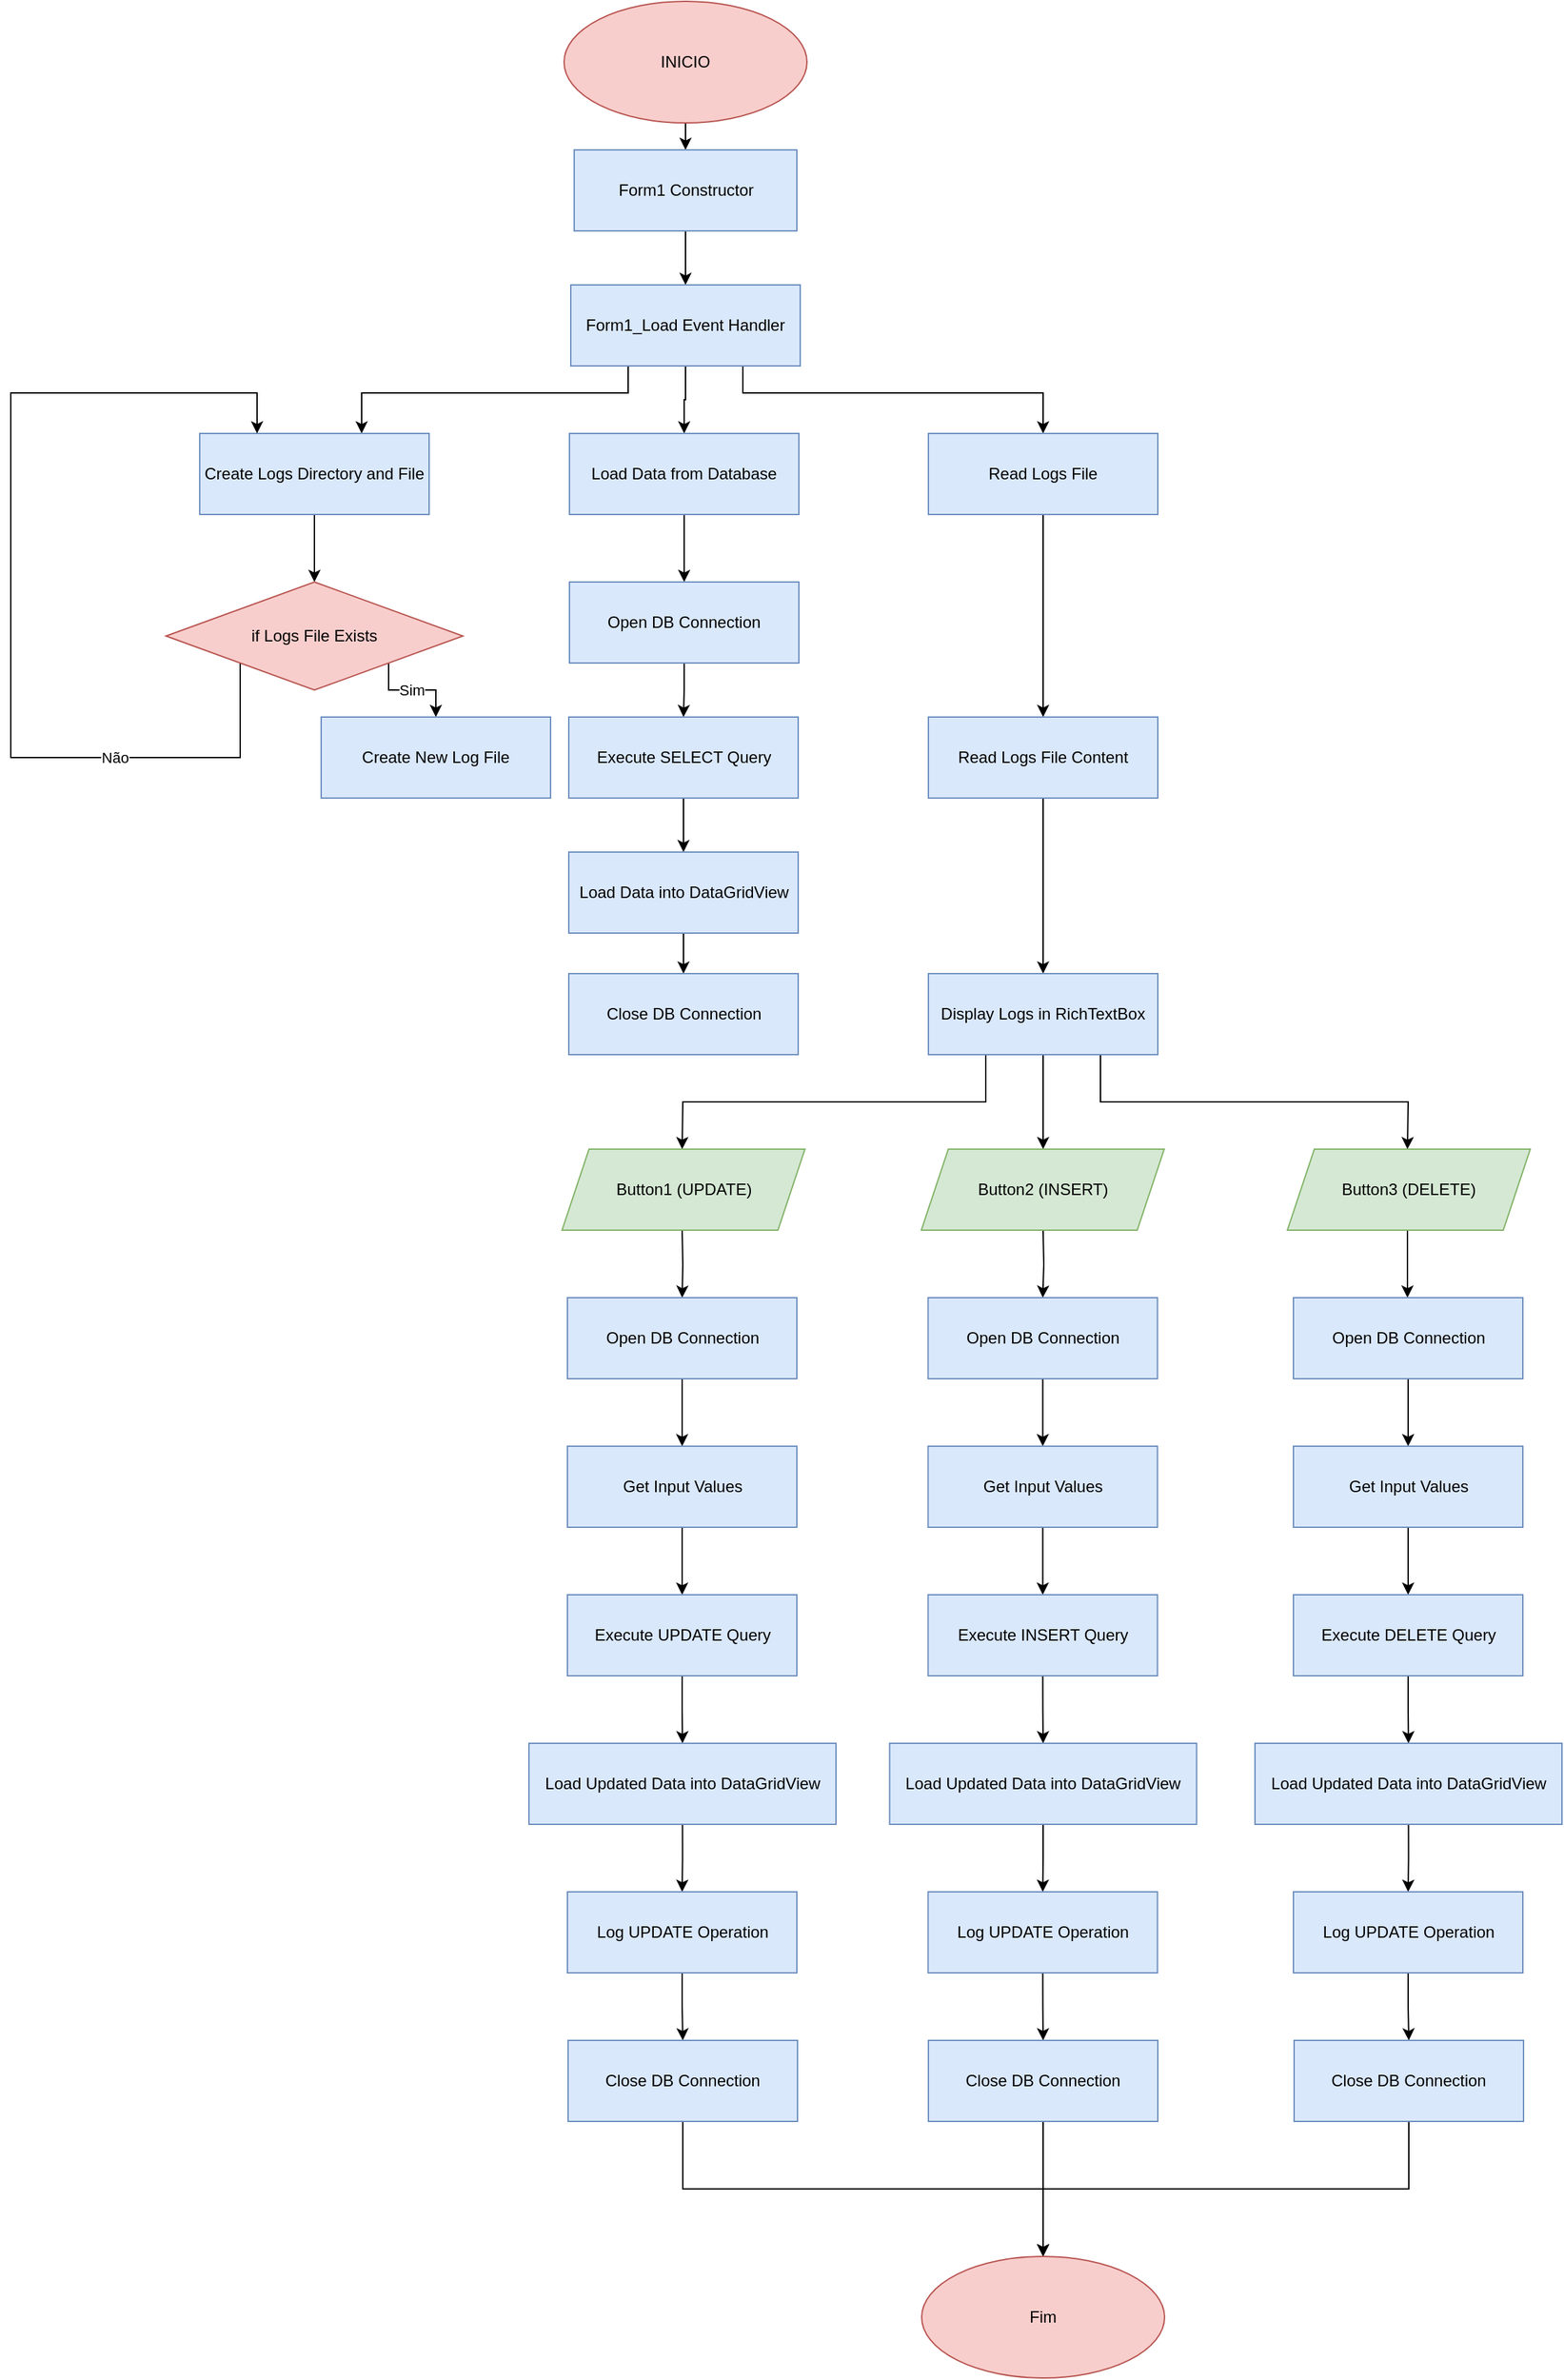 <mxfile version="24.4.4" type="device">
  <diagram name="Página-1" id="ZApUzqf8jSkPj4F7qpwR">
    <mxGraphModel dx="4700" dy="2257" grid="1" gridSize="10" guides="1" tooltips="1" connect="1" arrows="1" fold="1" page="0" pageScale="1" pageWidth="827" pageHeight="1169" math="0" shadow="0">
      <root>
        <mxCell id="0" />
        <mxCell id="1" parent="0" />
        <mxCell id="VTEPdqiXD7RpA5JGVj0d-16" style="edgeStyle=orthogonalEdgeStyle;rounded=0;orthogonalLoop=1;jettySize=auto;html=1;exitX=0.5;exitY=1;exitDx=0;exitDy=0;entryX=0.5;entryY=0;entryDx=0;entryDy=0;" edge="1" parent="1" target="VTEPdqiXD7RpA5JGVj0d-2">
          <mxGeometry relative="1" as="geometry">
            <mxPoint x="-320" y="-250" as="sourcePoint" />
          </mxGeometry>
        </mxCell>
        <mxCell id="VTEPdqiXD7RpA5JGVj0d-17" style="edgeStyle=orthogonalEdgeStyle;rounded=0;orthogonalLoop=1;jettySize=auto;html=1;exitX=0.5;exitY=1;exitDx=0;exitDy=0;entryX=0.5;entryY=0;entryDx=0;entryDy=0;" edge="1" parent="1" source="VTEPdqiXD7RpA5JGVj0d-2" target="VTEPdqiXD7RpA5JGVj0d-3">
          <mxGeometry relative="1" as="geometry" />
        </mxCell>
        <mxCell id="VTEPdqiXD7RpA5JGVj0d-2" value="Form1 Constructor" style="rounded=0;whiteSpace=wrap;html=1;fillColor=#dae8fc;strokeColor=#6c8ebf;" vertex="1" parent="1">
          <mxGeometry x="-402.5" y="-230" width="165" height="60" as="geometry" />
        </mxCell>
        <mxCell id="VTEPdqiXD7RpA5JGVj0d-18" style="edgeStyle=orthogonalEdgeStyle;rounded=0;orthogonalLoop=1;jettySize=auto;html=1;exitX=0.5;exitY=1;exitDx=0;exitDy=0;entryX=0.5;entryY=0;entryDx=0;entryDy=0;" edge="1" parent="1" source="VTEPdqiXD7RpA5JGVj0d-3" target="VTEPdqiXD7RpA5JGVj0d-5">
          <mxGeometry relative="1" as="geometry" />
        </mxCell>
        <mxCell id="VTEPdqiXD7RpA5JGVj0d-19" style="edgeStyle=orthogonalEdgeStyle;rounded=0;orthogonalLoop=1;jettySize=auto;html=1;exitX=0.25;exitY=1;exitDx=0;exitDy=0;" edge="1" parent="1" source="VTEPdqiXD7RpA5JGVj0d-3" target="VTEPdqiXD7RpA5JGVj0d-4">
          <mxGeometry relative="1" as="geometry">
            <Array as="points">
              <mxPoint x="-362" y="-50" />
              <mxPoint x="-560" y="-50" />
            </Array>
          </mxGeometry>
        </mxCell>
        <mxCell id="VTEPdqiXD7RpA5JGVj0d-20" style="edgeStyle=orthogonalEdgeStyle;rounded=0;orthogonalLoop=1;jettySize=auto;html=1;exitX=0.75;exitY=1;exitDx=0;exitDy=0;" edge="1" parent="1" source="VTEPdqiXD7RpA5JGVj0d-3" target="VTEPdqiXD7RpA5JGVj0d-6">
          <mxGeometry relative="1" as="geometry">
            <Array as="points">
              <mxPoint x="-277" y="-50" />
              <mxPoint x="-55" y="-50" />
            </Array>
          </mxGeometry>
        </mxCell>
        <mxCell id="VTEPdqiXD7RpA5JGVj0d-3" value="Form1_Load Event Handler" style="rounded=0;whiteSpace=wrap;html=1;fillColor=#dae8fc;strokeColor=#6c8ebf;" vertex="1" parent="1">
          <mxGeometry x="-405" y="-130" width="170" height="60" as="geometry" />
        </mxCell>
        <mxCell id="VTEPdqiXD7RpA5JGVj0d-21" style="edgeStyle=orthogonalEdgeStyle;rounded=0;orthogonalLoop=1;jettySize=auto;html=1;exitX=0.5;exitY=1;exitDx=0;exitDy=0;entryX=0.5;entryY=0;entryDx=0;entryDy=0;" edge="1" parent="1" source="VTEPdqiXD7RpA5JGVj0d-4">
          <mxGeometry relative="1" as="geometry">
            <mxPoint x="-595" y="90" as="targetPoint" />
          </mxGeometry>
        </mxCell>
        <mxCell id="VTEPdqiXD7RpA5JGVj0d-4" value="Create Logs Directory and File" style="rounded=0;whiteSpace=wrap;html=1;fillColor=#dae8fc;strokeColor=#6c8ebf;" vertex="1" parent="1">
          <mxGeometry x="-680" y="-20" width="170" height="60" as="geometry" />
        </mxCell>
        <mxCell id="VTEPdqiXD7RpA5JGVj0d-26" style="edgeStyle=orthogonalEdgeStyle;rounded=0;orthogonalLoop=1;jettySize=auto;html=1;exitX=0.5;exitY=1;exitDx=0;exitDy=0;entryX=0.5;entryY=0;entryDx=0;entryDy=0;" edge="1" parent="1" source="VTEPdqiXD7RpA5JGVj0d-5" target="VTEPdqiXD7RpA5JGVj0d-10">
          <mxGeometry relative="1" as="geometry" />
        </mxCell>
        <mxCell id="VTEPdqiXD7RpA5JGVj0d-5" value="Load Data from Database" style="rounded=0;whiteSpace=wrap;html=1;fillColor=#dae8fc;strokeColor=#6c8ebf;" vertex="1" parent="1">
          <mxGeometry x="-406" y="-20" width="170" height="60" as="geometry" />
        </mxCell>
        <mxCell id="VTEPdqiXD7RpA5JGVj0d-33" style="edgeStyle=orthogonalEdgeStyle;rounded=0;orthogonalLoop=1;jettySize=auto;html=1;exitX=0.5;exitY=1;exitDx=0;exitDy=0;" edge="1" parent="1" source="VTEPdqiXD7RpA5JGVj0d-6" target="VTEPdqiXD7RpA5JGVj0d-31">
          <mxGeometry relative="1" as="geometry" />
        </mxCell>
        <mxCell id="VTEPdqiXD7RpA5JGVj0d-6" value="Read Logs File" style="rounded=0;whiteSpace=wrap;html=1;fillColor=#dae8fc;strokeColor=#6c8ebf;" vertex="1" parent="1">
          <mxGeometry x="-140" y="-20" width="170" height="60" as="geometry" />
        </mxCell>
        <mxCell id="VTEPdqiXD7RpA5JGVj0d-24" style="edgeStyle=orthogonalEdgeStyle;rounded=0;orthogonalLoop=1;jettySize=auto;html=1;exitX=1;exitY=1;exitDx=0;exitDy=0;entryX=0.5;entryY=0;entryDx=0;entryDy=0;" edge="1" parent="1" source="VTEPdqiXD7RpA5JGVj0d-87" target="VTEPdqiXD7RpA5JGVj0d-9">
          <mxGeometry relative="1" as="geometry">
            <mxPoint x="-552.5" y="150" as="sourcePoint" />
            <Array as="points">
              <mxPoint x="-540" y="170" />
              <mxPoint x="-505" y="170" />
            </Array>
          </mxGeometry>
        </mxCell>
        <mxCell id="VTEPdqiXD7RpA5JGVj0d-89" value="Sim" style="edgeLabel;html=1;align=center;verticalAlign=middle;resizable=0;points=[];" vertex="1" connectable="0" parent="VTEPdqiXD7RpA5JGVj0d-24">
          <mxGeometry x="-0.019" relative="1" as="geometry">
            <mxPoint as="offset" />
          </mxGeometry>
        </mxCell>
        <mxCell id="VTEPdqiXD7RpA5JGVj0d-30" style="edgeStyle=orthogonalEdgeStyle;rounded=0;orthogonalLoop=1;jettySize=auto;html=1;exitX=0;exitY=1;exitDx=0;exitDy=0;entryX=0.25;entryY=0;entryDx=0;entryDy=0;" edge="1" parent="1" source="VTEPdqiXD7RpA5JGVj0d-87" target="VTEPdqiXD7RpA5JGVj0d-4">
          <mxGeometry relative="1" as="geometry">
            <mxPoint x="-705" y="250.0" as="sourcePoint" />
            <Array as="points">
              <mxPoint x="-650" y="220" />
              <mxPoint x="-820" y="220" />
              <mxPoint x="-820" y="-50" />
              <mxPoint x="-637" y="-50" />
            </Array>
          </mxGeometry>
        </mxCell>
        <mxCell id="VTEPdqiXD7RpA5JGVj0d-90" value="Não" style="edgeLabel;html=1;align=center;verticalAlign=middle;resizable=0;points=[];" vertex="1" connectable="0" parent="VTEPdqiXD7RpA5JGVj0d-30">
          <mxGeometry x="-0.547" relative="1" as="geometry">
            <mxPoint as="offset" />
          </mxGeometry>
        </mxCell>
        <mxCell id="VTEPdqiXD7RpA5JGVj0d-9" value="Create New Log File" style="rounded=0;whiteSpace=wrap;html=1;fillColor=#dae8fc;strokeColor=#6c8ebf;" vertex="1" parent="1">
          <mxGeometry x="-590" y="190" width="170" height="60" as="geometry" />
        </mxCell>
        <mxCell id="VTEPdqiXD7RpA5JGVj0d-27" style="edgeStyle=orthogonalEdgeStyle;rounded=0;orthogonalLoop=1;jettySize=auto;html=1;exitX=0.5;exitY=1;exitDx=0;exitDy=0;entryX=0.5;entryY=0;entryDx=0;entryDy=0;" edge="1" parent="1" source="VTEPdqiXD7RpA5JGVj0d-10" target="VTEPdqiXD7RpA5JGVj0d-13">
          <mxGeometry relative="1" as="geometry" />
        </mxCell>
        <mxCell id="VTEPdqiXD7RpA5JGVj0d-10" value="Open DB Connection" style="rounded=0;whiteSpace=wrap;html=1;fillColor=#dae8fc;strokeColor=#6c8ebf;" vertex="1" parent="1">
          <mxGeometry x="-406" y="90" width="170" height="60" as="geometry" />
        </mxCell>
        <mxCell id="VTEPdqiXD7RpA5JGVj0d-28" style="edgeStyle=orthogonalEdgeStyle;rounded=0;orthogonalLoop=1;jettySize=auto;html=1;exitX=0.5;exitY=1;exitDx=0;exitDy=0;entryX=0.5;entryY=0;entryDx=0;entryDy=0;" edge="1" parent="1" source="VTEPdqiXD7RpA5JGVj0d-13" target="VTEPdqiXD7RpA5JGVj0d-14">
          <mxGeometry relative="1" as="geometry" />
        </mxCell>
        <mxCell id="VTEPdqiXD7RpA5JGVj0d-13" value="Execute SELECT Query" style="rounded=0;whiteSpace=wrap;html=1;fillColor=#dae8fc;strokeColor=#6c8ebf;" vertex="1" parent="1">
          <mxGeometry x="-406.5" y="190" width="170" height="60" as="geometry" />
        </mxCell>
        <mxCell id="VTEPdqiXD7RpA5JGVj0d-29" style="edgeStyle=orthogonalEdgeStyle;rounded=0;orthogonalLoop=1;jettySize=auto;html=1;exitX=0.5;exitY=1;exitDx=0;exitDy=0;entryX=0.5;entryY=0;entryDx=0;entryDy=0;" edge="1" parent="1" source="VTEPdqiXD7RpA5JGVj0d-14" target="VTEPdqiXD7RpA5JGVj0d-15">
          <mxGeometry relative="1" as="geometry" />
        </mxCell>
        <mxCell id="VTEPdqiXD7RpA5JGVj0d-14" value="Load Data into DataGridView" style="rounded=0;whiteSpace=wrap;html=1;fillColor=#dae8fc;strokeColor=#6c8ebf;" vertex="1" parent="1">
          <mxGeometry x="-406.5" y="290" width="170" height="60" as="geometry" />
        </mxCell>
        <mxCell id="VTEPdqiXD7RpA5JGVj0d-15" value="Close DB Connection" style="rounded=0;whiteSpace=wrap;html=1;fillColor=#dae8fc;strokeColor=#6c8ebf;" vertex="1" parent="1">
          <mxGeometry x="-406.5" y="380" width="170" height="60" as="geometry" />
        </mxCell>
        <mxCell id="VTEPdqiXD7RpA5JGVj0d-34" style="edgeStyle=orthogonalEdgeStyle;rounded=0;orthogonalLoop=1;jettySize=auto;html=1;exitX=0.5;exitY=1;exitDx=0;exitDy=0;entryX=0.5;entryY=0;entryDx=0;entryDy=0;" edge="1" parent="1" source="VTEPdqiXD7RpA5JGVj0d-31" target="VTEPdqiXD7RpA5JGVj0d-32">
          <mxGeometry relative="1" as="geometry" />
        </mxCell>
        <mxCell id="VTEPdqiXD7RpA5JGVj0d-31" value="Read Logs File Content" style="rounded=0;whiteSpace=wrap;html=1;fillColor=#dae8fc;strokeColor=#6c8ebf;" vertex="1" parent="1">
          <mxGeometry x="-140" y="190" width="170" height="60" as="geometry" />
        </mxCell>
        <mxCell id="VTEPdqiXD7RpA5JGVj0d-38" style="edgeStyle=orthogonalEdgeStyle;rounded=0;orthogonalLoop=1;jettySize=auto;html=1;exitX=0.25;exitY=1;exitDx=0;exitDy=0;entryX=0.5;entryY=0;entryDx=0;entryDy=0;" edge="1" parent="1" source="VTEPdqiXD7RpA5JGVj0d-32">
          <mxGeometry relative="1" as="geometry">
            <mxPoint x="-322.5" y="510" as="targetPoint" />
          </mxGeometry>
        </mxCell>
        <mxCell id="VTEPdqiXD7RpA5JGVj0d-39" style="edgeStyle=orthogonalEdgeStyle;rounded=0;orthogonalLoop=1;jettySize=auto;html=1;exitX=0.5;exitY=1;exitDx=0;exitDy=0;entryX=0.5;entryY=0;entryDx=0;entryDy=0;" edge="1" parent="1" source="VTEPdqiXD7RpA5JGVj0d-32">
          <mxGeometry relative="1" as="geometry">
            <mxPoint x="-55" y="510" as="targetPoint" />
          </mxGeometry>
        </mxCell>
        <mxCell id="VTEPdqiXD7RpA5JGVj0d-40" style="edgeStyle=orthogonalEdgeStyle;rounded=0;orthogonalLoop=1;jettySize=auto;html=1;exitX=0.75;exitY=1;exitDx=0;exitDy=0;entryX=0.5;entryY=0;entryDx=0;entryDy=0;" edge="1" parent="1" source="VTEPdqiXD7RpA5JGVj0d-32">
          <mxGeometry relative="1" as="geometry">
            <mxPoint x="215" y="510" as="targetPoint" />
          </mxGeometry>
        </mxCell>
        <mxCell id="VTEPdqiXD7RpA5JGVj0d-32" value="Display Logs in RichTextBox" style="rounded=0;whiteSpace=wrap;html=1;fillColor=#dae8fc;strokeColor=#6c8ebf;" vertex="1" parent="1">
          <mxGeometry x="-140" y="380" width="170" height="60" as="geometry" />
        </mxCell>
        <mxCell id="VTEPdqiXD7RpA5JGVj0d-59" style="edgeStyle=orthogonalEdgeStyle;rounded=0;orthogonalLoop=1;jettySize=auto;html=1;exitX=0.5;exitY=1;exitDx=0;exitDy=0;entryX=0.5;entryY=0;entryDx=0;entryDy=0;" edge="1" parent="1" target="VTEPdqiXD7RpA5JGVj0d-41">
          <mxGeometry relative="1" as="geometry">
            <mxPoint x="-322.5" y="570" as="sourcePoint" />
          </mxGeometry>
        </mxCell>
        <mxCell id="VTEPdqiXD7RpA5JGVj0d-60" style="edgeStyle=orthogonalEdgeStyle;rounded=0;orthogonalLoop=1;jettySize=auto;html=1;exitX=0.5;exitY=1;exitDx=0;exitDy=0;entryX=0.5;entryY=0;entryDx=0;entryDy=0;" edge="1" parent="1" target="VTEPdqiXD7RpA5JGVj0d-47">
          <mxGeometry relative="1" as="geometry">
            <mxPoint x="-55" y="570" as="sourcePoint" />
          </mxGeometry>
        </mxCell>
        <mxCell id="VTEPdqiXD7RpA5JGVj0d-61" style="edgeStyle=orthogonalEdgeStyle;rounded=0;orthogonalLoop=1;jettySize=auto;html=1;exitX=0.5;exitY=1;exitDx=0;exitDy=0;" edge="1" parent="1" target="VTEPdqiXD7RpA5JGVj0d-53">
          <mxGeometry relative="1" as="geometry">
            <mxPoint x="215" y="570" as="sourcePoint" />
          </mxGeometry>
        </mxCell>
        <mxCell id="VTEPdqiXD7RpA5JGVj0d-62" style="edgeStyle=orthogonalEdgeStyle;rounded=0;orthogonalLoop=1;jettySize=auto;html=1;exitX=0.5;exitY=1;exitDx=0;exitDy=0;entryX=0.5;entryY=0;entryDx=0;entryDy=0;" edge="1" parent="1" source="VTEPdqiXD7RpA5JGVj0d-41" target="VTEPdqiXD7RpA5JGVj0d-42">
          <mxGeometry relative="1" as="geometry" />
        </mxCell>
        <mxCell id="VTEPdqiXD7RpA5JGVj0d-41" value="Open DB Connection" style="rounded=0;whiteSpace=wrap;html=1;fillColor=#dae8fc;strokeColor=#6c8ebf;" vertex="1" parent="1">
          <mxGeometry x="-407.5" y="620" width="170" height="60" as="geometry" />
        </mxCell>
        <mxCell id="VTEPdqiXD7RpA5JGVj0d-63" style="edgeStyle=orthogonalEdgeStyle;rounded=0;orthogonalLoop=1;jettySize=auto;html=1;exitX=0.5;exitY=1;exitDx=0;exitDy=0;entryX=0.5;entryY=0;entryDx=0;entryDy=0;" edge="1" parent="1" source="VTEPdqiXD7RpA5JGVj0d-42" target="VTEPdqiXD7RpA5JGVj0d-43">
          <mxGeometry relative="1" as="geometry" />
        </mxCell>
        <mxCell id="VTEPdqiXD7RpA5JGVj0d-42" value="Get Input Values" style="rounded=0;whiteSpace=wrap;html=1;fillColor=#dae8fc;strokeColor=#6c8ebf;" vertex="1" parent="1">
          <mxGeometry x="-407.5" y="730" width="170" height="60" as="geometry" />
        </mxCell>
        <mxCell id="VTEPdqiXD7RpA5JGVj0d-64" style="edgeStyle=orthogonalEdgeStyle;rounded=0;orthogonalLoop=1;jettySize=auto;html=1;exitX=0.5;exitY=1;exitDx=0;exitDy=0;entryX=0.5;entryY=0;entryDx=0;entryDy=0;" edge="1" parent="1" source="VTEPdqiXD7RpA5JGVj0d-43" target="VTEPdqiXD7RpA5JGVj0d-44">
          <mxGeometry relative="1" as="geometry" />
        </mxCell>
        <mxCell id="VTEPdqiXD7RpA5JGVj0d-43" value="Execute UPDATE Query" style="rounded=0;whiteSpace=wrap;html=1;fillColor=#dae8fc;strokeColor=#6c8ebf;" vertex="1" parent="1">
          <mxGeometry x="-407.5" y="840" width="170" height="60" as="geometry" />
        </mxCell>
        <mxCell id="VTEPdqiXD7RpA5JGVj0d-65" style="edgeStyle=orthogonalEdgeStyle;rounded=0;orthogonalLoop=1;jettySize=auto;html=1;exitX=0.5;exitY=1;exitDx=0;exitDy=0;entryX=0.5;entryY=0;entryDx=0;entryDy=0;" edge="1" parent="1" source="VTEPdqiXD7RpA5JGVj0d-44" target="VTEPdqiXD7RpA5JGVj0d-45">
          <mxGeometry relative="1" as="geometry" />
        </mxCell>
        <mxCell id="VTEPdqiXD7RpA5JGVj0d-44" value="Load Updated Data into DataGridView" style="rounded=0;whiteSpace=wrap;html=1;fillColor=#dae8fc;strokeColor=#6c8ebf;" vertex="1" parent="1">
          <mxGeometry x="-436" y="950" width="227.5" height="60" as="geometry" />
        </mxCell>
        <mxCell id="VTEPdqiXD7RpA5JGVj0d-66" style="edgeStyle=orthogonalEdgeStyle;rounded=0;orthogonalLoop=1;jettySize=auto;html=1;exitX=0.5;exitY=1;exitDx=0;exitDy=0;entryX=0.5;entryY=0;entryDx=0;entryDy=0;" edge="1" parent="1" source="VTEPdqiXD7RpA5JGVj0d-45" target="VTEPdqiXD7RpA5JGVj0d-46">
          <mxGeometry relative="1" as="geometry" />
        </mxCell>
        <mxCell id="VTEPdqiXD7RpA5JGVj0d-45" value="Log UPDATE Operation" style="rounded=0;whiteSpace=wrap;html=1;fillColor=#dae8fc;strokeColor=#6c8ebf;" vertex="1" parent="1">
          <mxGeometry x="-407.5" y="1060" width="170" height="60" as="geometry" />
        </mxCell>
        <mxCell id="VTEPdqiXD7RpA5JGVj0d-79" style="edgeStyle=orthogonalEdgeStyle;rounded=0;orthogonalLoop=1;jettySize=auto;html=1;exitX=0.5;exitY=1;exitDx=0;exitDy=0;entryX=0.5;entryY=0;entryDx=0;entryDy=0;" edge="1" parent="1" source="VTEPdqiXD7RpA5JGVj0d-46" target="VTEPdqiXD7RpA5JGVj0d-77">
          <mxGeometry relative="1" as="geometry" />
        </mxCell>
        <mxCell id="VTEPdqiXD7RpA5JGVj0d-46" value="Close DB Connection" style="rounded=0;whiteSpace=wrap;html=1;fillColor=#dae8fc;strokeColor=#6c8ebf;" vertex="1" parent="1">
          <mxGeometry x="-407" y="1170" width="170" height="60" as="geometry" />
        </mxCell>
        <mxCell id="VTEPdqiXD7RpA5JGVj0d-67" style="edgeStyle=orthogonalEdgeStyle;rounded=0;orthogonalLoop=1;jettySize=auto;html=1;exitX=0.5;exitY=1;exitDx=0;exitDy=0;entryX=0.5;entryY=0;entryDx=0;entryDy=0;" edge="1" parent="1" source="VTEPdqiXD7RpA5JGVj0d-47" target="VTEPdqiXD7RpA5JGVj0d-48">
          <mxGeometry relative="1" as="geometry" />
        </mxCell>
        <mxCell id="VTEPdqiXD7RpA5JGVj0d-47" value="Open DB Connection" style="rounded=0;whiteSpace=wrap;html=1;fillColor=#dae8fc;strokeColor=#6c8ebf;" vertex="1" parent="1">
          <mxGeometry x="-140.25" y="620" width="170" height="60" as="geometry" />
        </mxCell>
        <mxCell id="VTEPdqiXD7RpA5JGVj0d-70" style="edgeStyle=orthogonalEdgeStyle;rounded=0;orthogonalLoop=1;jettySize=auto;html=1;exitX=0.5;exitY=1;exitDx=0;exitDy=0;entryX=0.5;entryY=0;entryDx=0;entryDy=0;" edge="1" parent="1" source="VTEPdqiXD7RpA5JGVj0d-48" target="VTEPdqiXD7RpA5JGVj0d-49">
          <mxGeometry relative="1" as="geometry" />
        </mxCell>
        <mxCell id="VTEPdqiXD7RpA5JGVj0d-48" value="Get Input Values" style="rounded=0;whiteSpace=wrap;html=1;fillColor=#dae8fc;strokeColor=#6c8ebf;" vertex="1" parent="1">
          <mxGeometry x="-140.25" y="730" width="170" height="60" as="geometry" />
        </mxCell>
        <mxCell id="VTEPdqiXD7RpA5JGVj0d-71" style="edgeStyle=orthogonalEdgeStyle;rounded=0;orthogonalLoop=1;jettySize=auto;html=1;exitX=0.5;exitY=1;exitDx=0;exitDy=0;entryX=0.5;entryY=0;entryDx=0;entryDy=0;" edge="1" parent="1" source="VTEPdqiXD7RpA5JGVj0d-49" target="VTEPdqiXD7RpA5JGVj0d-50">
          <mxGeometry relative="1" as="geometry" />
        </mxCell>
        <mxCell id="VTEPdqiXD7RpA5JGVj0d-49" value="Execute INSERT Query" style="rounded=0;whiteSpace=wrap;html=1;fillColor=#dae8fc;strokeColor=#6c8ebf;" vertex="1" parent="1">
          <mxGeometry x="-140.25" y="840" width="170" height="60" as="geometry" />
        </mxCell>
        <mxCell id="VTEPdqiXD7RpA5JGVj0d-74" style="edgeStyle=orthogonalEdgeStyle;rounded=0;orthogonalLoop=1;jettySize=auto;html=1;exitX=0.5;exitY=1;exitDx=0;exitDy=0;entryX=0.5;entryY=0;entryDx=0;entryDy=0;" edge="1" parent="1" source="VTEPdqiXD7RpA5JGVj0d-50" target="VTEPdqiXD7RpA5JGVj0d-51">
          <mxGeometry relative="1" as="geometry" />
        </mxCell>
        <mxCell id="VTEPdqiXD7RpA5JGVj0d-50" value="Load Updated Data into DataGridView" style="rounded=0;whiteSpace=wrap;html=1;fillColor=#dae8fc;strokeColor=#6c8ebf;" vertex="1" parent="1">
          <mxGeometry x="-168.75" y="950" width="227.5" height="60" as="geometry" />
        </mxCell>
        <mxCell id="VTEPdqiXD7RpA5JGVj0d-75" style="edgeStyle=orthogonalEdgeStyle;rounded=0;orthogonalLoop=1;jettySize=auto;html=1;exitX=0.5;exitY=1;exitDx=0;exitDy=0;entryX=0.5;entryY=0;entryDx=0;entryDy=0;" edge="1" parent="1" source="VTEPdqiXD7RpA5JGVj0d-51" target="VTEPdqiXD7RpA5JGVj0d-52">
          <mxGeometry relative="1" as="geometry" />
        </mxCell>
        <mxCell id="VTEPdqiXD7RpA5JGVj0d-51" value="Log UPDATE Operation" style="rounded=0;whiteSpace=wrap;html=1;fillColor=#dae8fc;strokeColor=#6c8ebf;" vertex="1" parent="1">
          <mxGeometry x="-140.25" y="1060" width="170" height="60" as="geometry" />
        </mxCell>
        <mxCell id="VTEPdqiXD7RpA5JGVj0d-80" style="edgeStyle=orthogonalEdgeStyle;rounded=0;orthogonalLoop=1;jettySize=auto;html=1;exitX=0.5;exitY=1;exitDx=0;exitDy=0;" edge="1" parent="1" source="VTEPdqiXD7RpA5JGVj0d-52">
          <mxGeometry relative="1" as="geometry">
            <mxPoint x="-55" y="1330" as="targetPoint" />
          </mxGeometry>
        </mxCell>
        <mxCell id="VTEPdqiXD7RpA5JGVj0d-52" value="Close DB Connection" style="rounded=0;whiteSpace=wrap;html=1;fillColor=#dae8fc;strokeColor=#6c8ebf;" vertex="1" parent="1">
          <mxGeometry x="-140" y="1170" width="170" height="60" as="geometry" />
        </mxCell>
        <mxCell id="VTEPdqiXD7RpA5JGVj0d-68" style="edgeStyle=orthogonalEdgeStyle;rounded=0;orthogonalLoop=1;jettySize=auto;html=1;exitX=0.5;exitY=1;exitDx=0;exitDy=0;entryX=0.5;entryY=0;entryDx=0;entryDy=0;" edge="1" parent="1" source="VTEPdqiXD7RpA5JGVj0d-53" target="VTEPdqiXD7RpA5JGVj0d-54">
          <mxGeometry relative="1" as="geometry" />
        </mxCell>
        <mxCell id="VTEPdqiXD7RpA5JGVj0d-53" value="Open DB Connection" style="rounded=0;whiteSpace=wrap;html=1;fillColor=#dae8fc;strokeColor=#6c8ebf;" vertex="1" parent="1">
          <mxGeometry x="130.5" y="620" width="170" height="60" as="geometry" />
        </mxCell>
        <mxCell id="VTEPdqiXD7RpA5JGVj0d-69" style="edgeStyle=orthogonalEdgeStyle;rounded=0;orthogonalLoop=1;jettySize=auto;html=1;exitX=0.5;exitY=1;exitDx=0;exitDy=0;entryX=0.5;entryY=0;entryDx=0;entryDy=0;" edge="1" parent="1" source="VTEPdqiXD7RpA5JGVj0d-54" target="VTEPdqiXD7RpA5JGVj0d-55">
          <mxGeometry relative="1" as="geometry" />
        </mxCell>
        <mxCell id="VTEPdqiXD7RpA5JGVj0d-54" value="Get Input Values" style="rounded=0;whiteSpace=wrap;html=1;fillColor=#dae8fc;strokeColor=#6c8ebf;" vertex="1" parent="1">
          <mxGeometry x="130.5" y="730" width="170" height="60" as="geometry" />
        </mxCell>
        <mxCell id="VTEPdqiXD7RpA5JGVj0d-72" style="edgeStyle=orthogonalEdgeStyle;rounded=0;orthogonalLoop=1;jettySize=auto;html=1;exitX=0.5;exitY=1;exitDx=0;exitDy=0;" edge="1" parent="1" source="VTEPdqiXD7RpA5JGVj0d-55" target="VTEPdqiXD7RpA5JGVj0d-56">
          <mxGeometry relative="1" as="geometry" />
        </mxCell>
        <mxCell id="VTEPdqiXD7RpA5JGVj0d-55" value="Execute DELETE Query" style="rounded=0;whiteSpace=wrap;html=1;fillColor=#dae8fc;strokeColor=#6c8ebf;" vertex="1" parent="1">
          <mxGeometry x="130.5" y="840" width="170" height="60" as="geometry" />
        </mxCell>
        <mxCell id="VTEPdqiXD7RpA5JGVj0d-73" style="edgeStyle=orthogonalEdgeStyle;rounded=0;orthogonalLoop=1;jettySize=auto;html=1;exitX=0.5;exitY=1;exitDx=0;exitDy=0;entryX=0.5;entryY=0;entryDx=0;entryDy=0;" edge="1" parent="1" source="VTEPdqiXD7RpA5JGVj0d-56" target="VTEPdqiXD7RpA5JGVj0d-57">
          <mxGeometry relative="1" as="geometry" />
        </mxCell>
        <mxCell id="VTEPdqiXD7RpA5JGVj0d-56" value="Load Updated Data into DataGridView" style="rounded=0;whiteSpace=wrap;html=1;fillColor=#dae8fc;strokeColor=#6c8ebf;" vertex="1" parent="1">
          <mxGeometry x="102" y="950" width="227.5" height="60" as="geometry" />
        </mxCell>
        <mxCell id="VTEPdqiXD7RpA5JGVj0d-76" style="edgeStyle=orthogonalEdgeStyle;rounded=0;orthogonalLoop=1;jettySize=auto;html=1;exitX=0.5;exitY=1;exitDx=0;exitDy=0;entryX=0.5;entryY=0;entryDx=0;entryDy=0;" edge="1" parent="1" source="VTEPdqiXD7RpA5JGVj0d-57" target="VTEPdqiXD7RpA5JGVj0d-58">
          <mxGeometry relative="1" as="geometry" />
        </mxCell>
        <mxCell id="VTEPdqiXD7RpA5JGVj0d-57" value="Log UPDATE Operation" style="rounded=0;whiteSpace=wrap;html=1;fillColor=#dae8fc;strokeColor=#6c8ebf;" vertex="1" parent="1">
          <mxGeometry x="130.5" y="1060" width="170" height="60" as="geometry" />
        </mxCell>
        <mxCell id="VTEPdqiXD7RpA5JGVj0d-82" style="edgeStyle=orthogonalEdgeStyle;rounded=0;orthogonalLoop=1;jettySize=auto;html=1;exitX=0.5;exitY=1;exitDx=0;exitDy=0;entryX=0.5;entryY=0;entryDx=0;entryDy=0;" edge="1" parent="1" source="VTEPdqiXD7RpA5JGVj0d-58" target="VTEPdqiXD7RpA5JGVj0d-77">
          <mxGeometry relative="1" as="geometry" />
        </mxCell>
        <mxCell id="VTEPdqiXD7RpA5JGVj0d-58" value="Close DB Connection" style="rounded=0;whiteSpace=wrap;html=1;fillColor=#dae8fc;strokeColor=#6c8ebf;" vertex="1" parent="1">
          <mxGeometry x="131" y="1170" width="170" height="60" as="geometry" />
        </mxCell>
        <mxCell id="VTEPdqiXD7RpA5JGVj0d-77" value="Fim" style="ellipse;whiteSpace=wrap;html=1;fillColor=#f8cecc;strokeColor=#b85450;" vertex="1" parent="1">
          <mxGeometry x="-145" y="1330" width="180" height="90" as="geometry" />
        </mxCell>
        <mxCell id="VTEPdqiXD7RpA5JGVj0d-83" value="Button1 (UPDATE)" style="shape=parallelogram;perimeter=parallelogramPerimeter;whiteSpace=wrap;html=1;fixedSize=1;fillColor=#d5e8d4;strokeColor=#82b366;" vertex="1" parent="1">
          <mxGeometry x="-411.5" y="510" width="180" height="60" as="geometry" />
        </mxCell>
        <mxCell id="VTEPdqiXD7RpA5JGVj0d-84" value="Button2 (INSERT)" style="shape=parallelogram;perimeter=parallelogramPerimeter;whiteSpace=wrap;html=1;fixedSize=1;fillColor=#d5e8d4;strokeColor=#82b366;" vertex="1" parent="1">
          <mxGeometry x="-145.25" y="510" width="180" height="60" as="geometry" />
        </mxCell>
        <mxCell id="VTEPdqiXD7RpA5JGVj0d-85" value="Button3 (DELETE)" style="shape=parallelogram;perimeter=parallelogramPerimeter;whiteSpace=wrap;html=1;fixedSize=1;fillColor=#d5e8d4;strokeColor=#82b366;" vertex="1" parent="1">
          <mxGeometry x="126" y="510" width="180" height="60" as="geometry" />
        </mxCell>
        <mxCell id="VTEPdqiXD7RpA5JGVj0d-87" value="if Logs File Exists" style="rhombus;whiteSpace=wrap;html=1;fillColor=#f8cecc;strokeColor=#b85450;" vertex="1" parent="1">
          <mxGeometry x="-705" y="90" width="220" height="80" as="geometry" />
        </mxCell>
        <mxCell id="VTEPdqiXD7RpA5JGVj0d-88" value="INICIO" style="ellipse;whiteSpace=wrap;html=1;fillColor=#f8cecc;strokeColor=#b85450;" vertex="1" parent="1">
          <mxGeometry x="-410" y="-340" width="180" height="90" as="geometry" />
        </mxCell>
      </root>
    </mxGraphModel>
  </diagram>
</mxfile>

